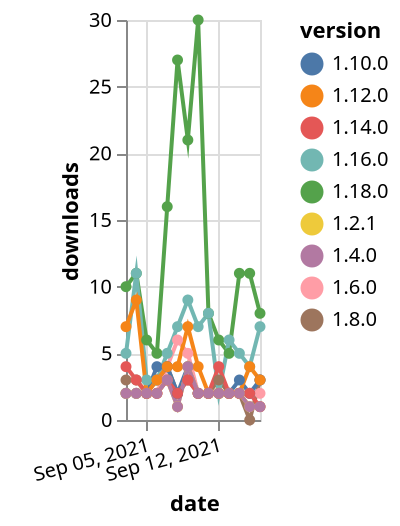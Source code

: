 {"$schema": "https://vega.github.io/schema/vega-lite/v5.json", "description": "A simple bar chart with embedded data.", "data": {"values": [{"date": "2021-09-03", "total": 4304, "delta": 2, "version": "1.6.0"}, {"date": "2021-09-04", "total": 4306, "delta": 2, "version": "1.6.0"}, {"date": "2021-09-05", "total": 4308, "delta": 2, "version": "1.6.0"}, {"date": "2021-09-06", "total": 4310, "delta": 2, "version": "1.6.0"}, {"date": "2021-09-07", "total": 4314, "delta": 4, "version": "1.6.0"}, {"date": "2021-09-08", "total": 4320, "delta": 6, "version": "1.6.0"}, {"date": "2021-09-09", "total": 4325, "delta": 5, "version": "1.6.0"}, {"date": "2021-09-10", "total": 4327, "delta": 2, "version": "1.6.0"}, {"date": "2021-09-11", "total": 4329, "delta": 2, "version": "1.6.0"}, {"date": "2021-09-12", "total": 4331, "delta": 2, "version": "1.6.0"}, {"date": "2021-09-13", "total": 4333, "delta": 2, "version": "1.6.0"}, {"date": "2021-09-14", "total": 4335, "delta": 2, "version": "1.6.0"}, {"date": "2021-09-15", "total": 4337, "delta": 2, "version": "1.6.0"}, {"date": "2021-09-16", "total": 4339, "delta": 2, "version": "1.6.0"}, {"date": "2021-09-03", "total": 736, "delta": 10, "version": "1.18.0"}, {"date": "2021-09-04", "total": 747, "delta": 11, "version": "1.18.0"}, {"date": "2021-09-05", "total": 753, "delta": 6, "version": "1.18.0"}, {"date": "2021-09-06", "total": 758, "delta": 5, "version": "1.18.0"}, {"date": "2021-09-07", "total": 774, "delta": 16, "version": "1.18.0"}, {"date": "2021-09-08", "total": 801, "delta": 27, "version": "1.18.0"}, {"date": "2021-09-09", "total": 822, "delta": 21, "version": "1.18.0"}, {"date": "2021-09-10", "total": 852, "delta": 30, "version": "1.18.0"}, {"date": "2021-09-11", "total": 860, "delta": 8, "version": "1.18.0"}, {"date": "2021-09-12", "total": 866, "delta": 6, "version": "1.18.0"}, {"date": "2021-09-13", "total": 871, "delta": 5, "version": "1.18.0"}, {"date": "2021-09-14", "total": 882, "delta": 11, "version": "1.18.0"}, {"date": "2021-09-15", "total": 893, "delta": 11, "version": "1.18.0"}, {"date": "2021-09-16", "total": 901, "delta": 8, "version": "1.18.0"}, {"date": "2021-09-03", "total": 4119, "delta": 3, "version": "1.8.0"}, {"date": "2021-09-04", "total": 4122, "delta": 3, "version": "1.8.0"}, {"date": "2021-09-05", "total": 4124, "delta": 2, "version": "1.8.0"}, {"date": "2021-09-06", "total": 4127, "delta": 3, "version": "1.8.0"}, {"date": "2021-09-07", "total": 4131, "delta": 4, "version": "1.8.0"}, {"date": "2021-09-08", "total": 4133, "delta": 2, "version": "1.8.0"}, {"date": "2021-09-09", "total": 4136, "delta": 3, "version": "1.8.0"}, {"date": "2021-09-10", "total": 4138, "delta": 2, "version": "1.8.0"}, {"date": "2021-09-11", "total": 4140, "delta": 2, "version": "1.8.0"}, {"date": "2021-09-12", "total": 4143, "delta": 3, "version": "1.8.0"}, {"date": "2021-09-13", "total": 4145, "delta": 2, "version": "1.8.0"}, {"date": "2021-09-14", "total": 4147, "delta": 2, "version": "1.8.0"}, {"date": "2021-09-15", "total": 4147, "delta": 0, "version": "1.8.0"}, {"date": "2021-09-16", "total": 4150, "delta": 3, "version": "1.8.0"}, {"date": "2021-09-03", "total": 2644, "delta": 2, "version": "1.10.0"}, {"date": "2021-09-04", "total": 2646, "delta": 2, "version": "1.10.0"}, {"date": "2021-09-05", "total": 2648, "delta": 2, "version": "1.10.0"}, {"date": "2021-09-06", "total": 2652, "delta": 4, "version": "1.10.0"}, {"date": "2021-09-07", "total": 2656, "delta": 4, "version": "1.10.0"}, {"date": "2021-09-08", "total": 2658, "delta": 2, "version": "1.10.0"}, {"date": "2021-09-09", "total": 2662, "delta": 4, "version": "1.10.0"}, {"date": "2021-09-10", "total": 2664, "delta": 2, "version": "1.10.0"}, {"date": "2021-09-11", "total": 2666, "delta": 2, "version": "1.10.0"}, {"date": "2021-09-12", "total": 2668, "delta": 2, "version": "1.10.0"}, {"date": "2021-09-13", "total": 2670, "delta": 2, "version": "1.10.0"}, {"date": "2021-09-14", "total": 2673, "delta": 3, "version": "1.10.0"}, {"date": "2021-09-15", "total": 2675, "delta": 2, "version": "1.10.0"}, {"date": "2021-09-16", "total": 2678, "delta": 3, "version": "1.10.0"}, {"date": "2021-09-03", "total": 2676, "delta": 5, "version": "1.16.0"}, {"date": "2021-09-04", "total": 2687, "delta": 11, "version": "1.16.0"}, {"date": "2021-09-05", "total": 2690, "delta": 3, "version": "1.16.0"}, {"date": "2021-09-06", "total": 2693, "delta": 3, "version": "1.16.0"}, {"date": "2021-09-07", "total": 2698, "delta": 5, "version": "1.16.0"}, {"date": "2021-09-08", "total": 2705, "delta": 7, "version": "1.16.0"}, {"date": "2021-09-09", "total": 2714, "delta": 9, "version": "1.16.0"}, {"date": "2021-09-10", "total": 2721, "delta": 7, "version": "1.16.0"}, {"date": "2021-09-11", "total": 2729, "delta": 8, "version": "1.16.0"}, {"date": "2021-09-12", "total": 2731, "delta": 2, "version": "1.16.0"}, {"date": "2021-09-13", "total": 2737, "delta": 6, "version": "1.16.0"}, {"date": "2021-09-14", "total": 2742, "delta": 5, "version": "1.16.0"}, {"date": "2021-09-15", "total": 2746, "delta": 4, "version": "1.16.0"}, {"date": "2021-09-16", "total": 2753, "delta": 7, "version": "1.16.0"}, {"date": "2021-09-03", "total": 3080, "delta": 2, "version": "1.2.1"}, {"date": "2021-09-04", "total": 3082, "delta": 2, "version": "1.2.1"}, {"date": "2021-09-05", "total": 3084, "delta": 2, "version": "1.2.1"}, {"date": "2021-09-06", "total": 3086, "delta": 2, "version": "1.2.1"}, {"date": "2021-09-07", "total": 3089, "delta": 3, "version": "1.2.1"}, {"date": "2021-09-08", "total": 3090, "delta": 1, "version": "1.2.1"}, {"date": "2021-09-09", "total": 3094, "delta": 4, "version": "1.2.1"}, {"date": "2021-09-10", "total": 3096, "delta": 2, "version": "1.2.1"}, {"date": "2021-09-11", "total": 3098, "delta": 2, "version": "1.2.1"}, {"date": "2021-09-12", "total": 3100, "delta": 2, "version": "1.2.1"}, {"date": "2021-09-13", "total": 3102, "delta": 2, "version": "1.2.1"}, {"date": "2021-09-14", "total": 3104, "delta": 2, "version": "1.2.1"}, {"date": "2021-09-15", "total": 3105, "delta": 1, "version": "1.2.1"}, {"date": "2021-09-16", "total": 3106, "delta": 1, "version": "1.2.1"}, {"date": "2021-09-03", "total": 1607, "delta": 4, "version": "1.14.0"}, {"date": "2021-09-04", "total": 1610, "delta": 3, "version": "1.14.0"}, {"date": "2021-09-05", "total": 1612, "delta": 2, "version": "1.14.0"}, {"date": "2021-09-06", "total": 1614, "delta": 2, "version": "1.14.0"}, {"date": "2021-09-07", "total": 1617, "delta": 3, "version": "1.14.0"}, {"date": "2021-09-08", "total": 1619, "delta": 2, "version": "1.14.0"}, {"date": "2021-09-09", "total": 1622, "delta": 3, "version": "1.14.0"}, {"date": "2021-09-10", "total": 1624, "delta": 2, "version": "1.14.0"}, {"date": "2021-09-11", "total": 1626, "delta": 2, "version": "1.14.0"}, {"date": "2021-09-12", "total": 1630, "delta": 4, "version": "1.14.0"}, {"date": "2021-09-13", "total": 1632, "delta": 2, "version": "1.14.0"}, {"date": "2021-09-14", "total": 1634, "delta": 2, "version": "1.14.0"}, {"date": "2021-09-15", "total": 1636, "delta": 2, "version": "1.14.0"}, {"date": "2021-09-16", "total": 1637, "delta": 1, "version": "1.14.0"}, {"date": "2021-09-03", "total": 4189, "delta": 7, "version": "1.12.0"}, {"date": "2021-09-04", "total": 4198, "delta": 9, "version": "1.12.0"}, {"date": "2021-09-05", "total": 4200, "delta": 2, "version": "1.12.0"}, {"date": "2021-09-06", "total": 4203, "delta": 3, "version": "1.12.0"}, {"date": "2021-09-07", "total": 4207, "delta": 4, "version": "1.12.0"}, {"date": "2021-09-08", "total": 4211, "delta": 4, "version": "1.12.0"}, {"date": "2021-09-09", "total": 4218, "delta": 7, "version": "1.12.0"}, {"date": "2021-09-10", "total": 4222, "delta": 4, "version": "1.12.0"}, {"date": "2021-09-11", "total": 4224, "delta": 2, "version": "1.12.0"}, {"date": "2021-09-12", "total": 4226, "delta": 2, "version": "1.12.0"}, {"date": "2021-09-13", "total": 4228, "delta": 2, "version": "1.12.0"}, {"date": "2021-09-14", "total": 4230, "delta": 2, "version": "1.12.0"}, {"date": "2021-09-15", "total": 4234, "delta": 4, "version": "1.12.0"}, {"date": "2021-09-16", "total": 4237, "delta": 3, "version": "1.12.0"}, {"date": "2021-09-03", "total": 5747, "delta": 2, "version": "1.4.0"}, {"date": "2021-09-04", "total": 5749, "delta": 2, "version": "1.4.0"}, {"date": "2021-09-05", "total": 5751, "delta": 2, "version": "1.4.0"}, {"date": "2021-09-06", "total": 5753, "delta": 2, "version": "1.4.0"}, {"date": "2021-09-07", "total": 5756, "delta": 3, "version": "1.4.0"}, {"date": "2021-09-08", "total": 5757, "delta": 1, "version": "1.4.0"}, {"date": "2021-09-09", "total": 5761, "delta": 4, "version": "1.4.0"}, {"date": "2021-09-10", "total": 5763, "delta": 2, "version": "1.4.0"}, {"date": "2021-09-11", "total": 5765, "delta": 2, "version": "1.4.0"}, {"date": "2021-09-12", "total": 5767, "delta": 2, "version": "1.4.0"}, {"date": "2021-09-13", "total": 5769, "delta": 2, "version": "1.4.0"}, {"date": "2021-09-14", "total": 5771, "delta": 2, "version": "1.4.0"}, {"date": "2021-09-15", "total": 5772, "delta": 1, "version": "1.4.0"}, {"date": "2021-09-16", "total": 5773, "delta": 1, "version": "1.4.0"}]}, "width": "container", "mark": {"type": "line", "point": {"filled": true}}, "encoding": {"x": {"field": "date", "type": "temporal", "timeUnit": "yearmonthdate", "title": "date", "axis": {"labelAngle": -15}}, "y": {"field": "delta", "type": "quantitative", "title": "downloads"}, "color": {"field": "version", "type": "nominal"}, "tooltip": {"field": "delta"}}}